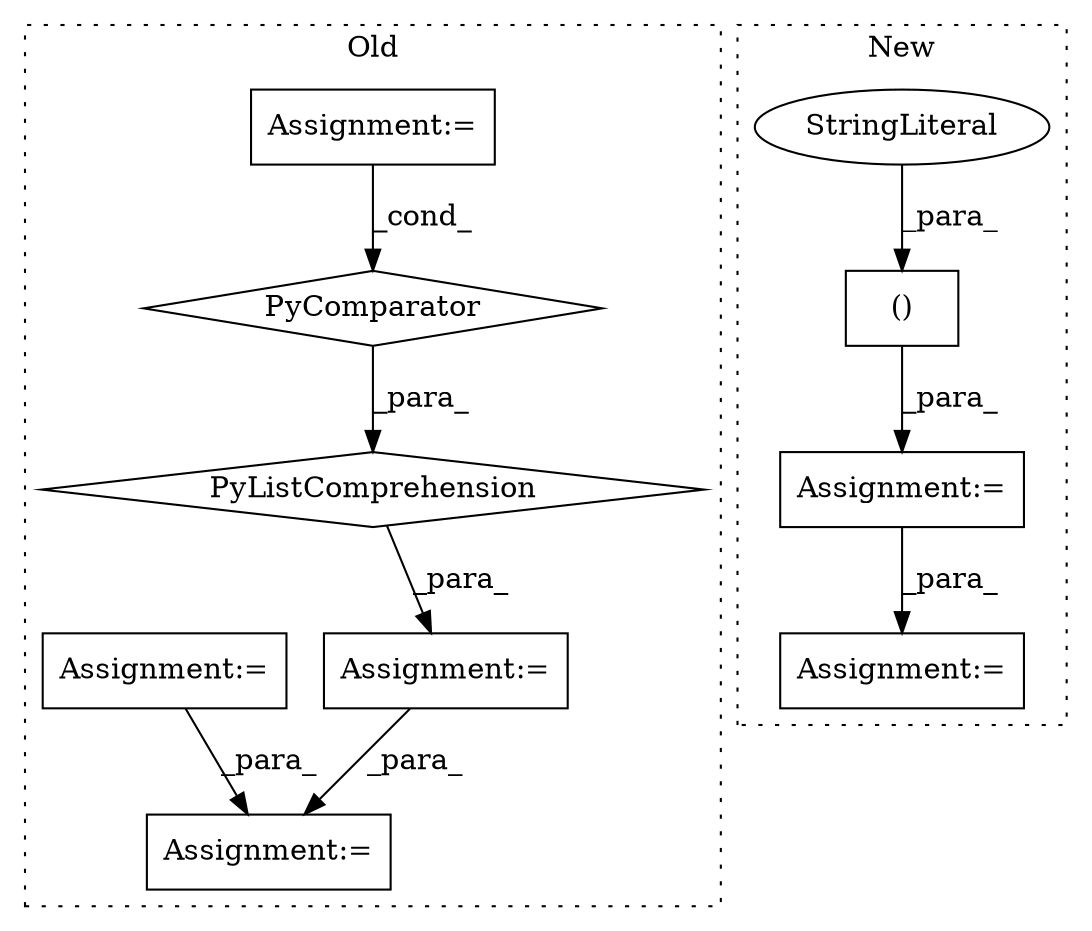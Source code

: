 digraph G {
subgraph cluster0 {
1 [label="PyListComprehension" a="109" s="844" l="150" shape="diamond"];
3 [label="PyComparator" a="113" s="937" l="44" shape="diamond"];
4 [label="Assignment:=" a="7" s="448" l="9" shape="box"];
5 [label="Assignment:=" a="7" s="1295" l="1" shape="box"];
7 [label="Assignment:=" a="7" s="602" l="4" shape="box"];
8 [label="Assignment:=" a="7" s="803" l="1" shape="box"];
label = "Old";
style="dotted";
}
subgraph cluster1 {
2 [label="()" a="106" s="717" l="82" shape="box"];
6 [label="Assignment:=" a="7" s="1058" l="1" shape="box"];
9 [label="StringLiteral" a="45" s="717" l="5" shape="ellipse"];
10 [label="Assignment:=" a="7" s="689" l="1" shape="box"];
label = "New";
style="dotted";
}
1 -> 8 [label="_para_"];
2 -> 10 [label="_para_"];
3 -> 1 [label="_para_"];
4 -> 3 [label="_cond_"];
7 -> 5 [label="_para_"];
8 -> 5 [label="_para_"];
9 -> 2 [label="_para_"];
10 -> 6 [label="_para_"];
}